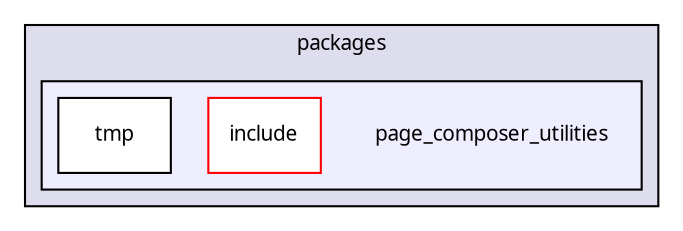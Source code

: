 digraph "packages/page/packages/page_composer_utilities/" {
  compound=true
  node [ fontsize="10", fontname="FreeSans.ttf"];
  edge [ labelfontsize="10", labelfontname="FreeSans.ttf"];
  subgraph clusterdir_45d5d742c6a2e963177f6f892a398aed {
    graph [ bgcolor="#ddddee", pencolor="black", label="packages" fontname="FreeSans.ttf", fontsize="10", URL="dir_45d5d742c6a2e963177f6f892a398aed.html"]
  subgraph clusterdir_848f27a9e1d5746685b4beaa82f0bf34 {
    graph [ bgcolor="#eeeeff", pencolor="black", label="" URL="dir_848f27a9e1d5746685b4beaa82f0bf34.html"];
    dir_848f27a9e1d5746685b4beaa82f0bf34 [shape=plaintext label="page_composer_utilities"];
    dir_8e28f1e28d6f356db9add74cfe58269a [shape=box label="include" color="red" fillcolor="white" style="filled" URL="dir_8e28f1e28d6f356db9add74cfe58269a.html"];
    dir_0cb5ff317be586d3baeff1486dec20e8 [shape=box label="tmp" color="black" fillcolor="white" style="filled" URL="dir_0cb5ff317be586d3baeff1486dec20e8.html"];
  }
  }
}
